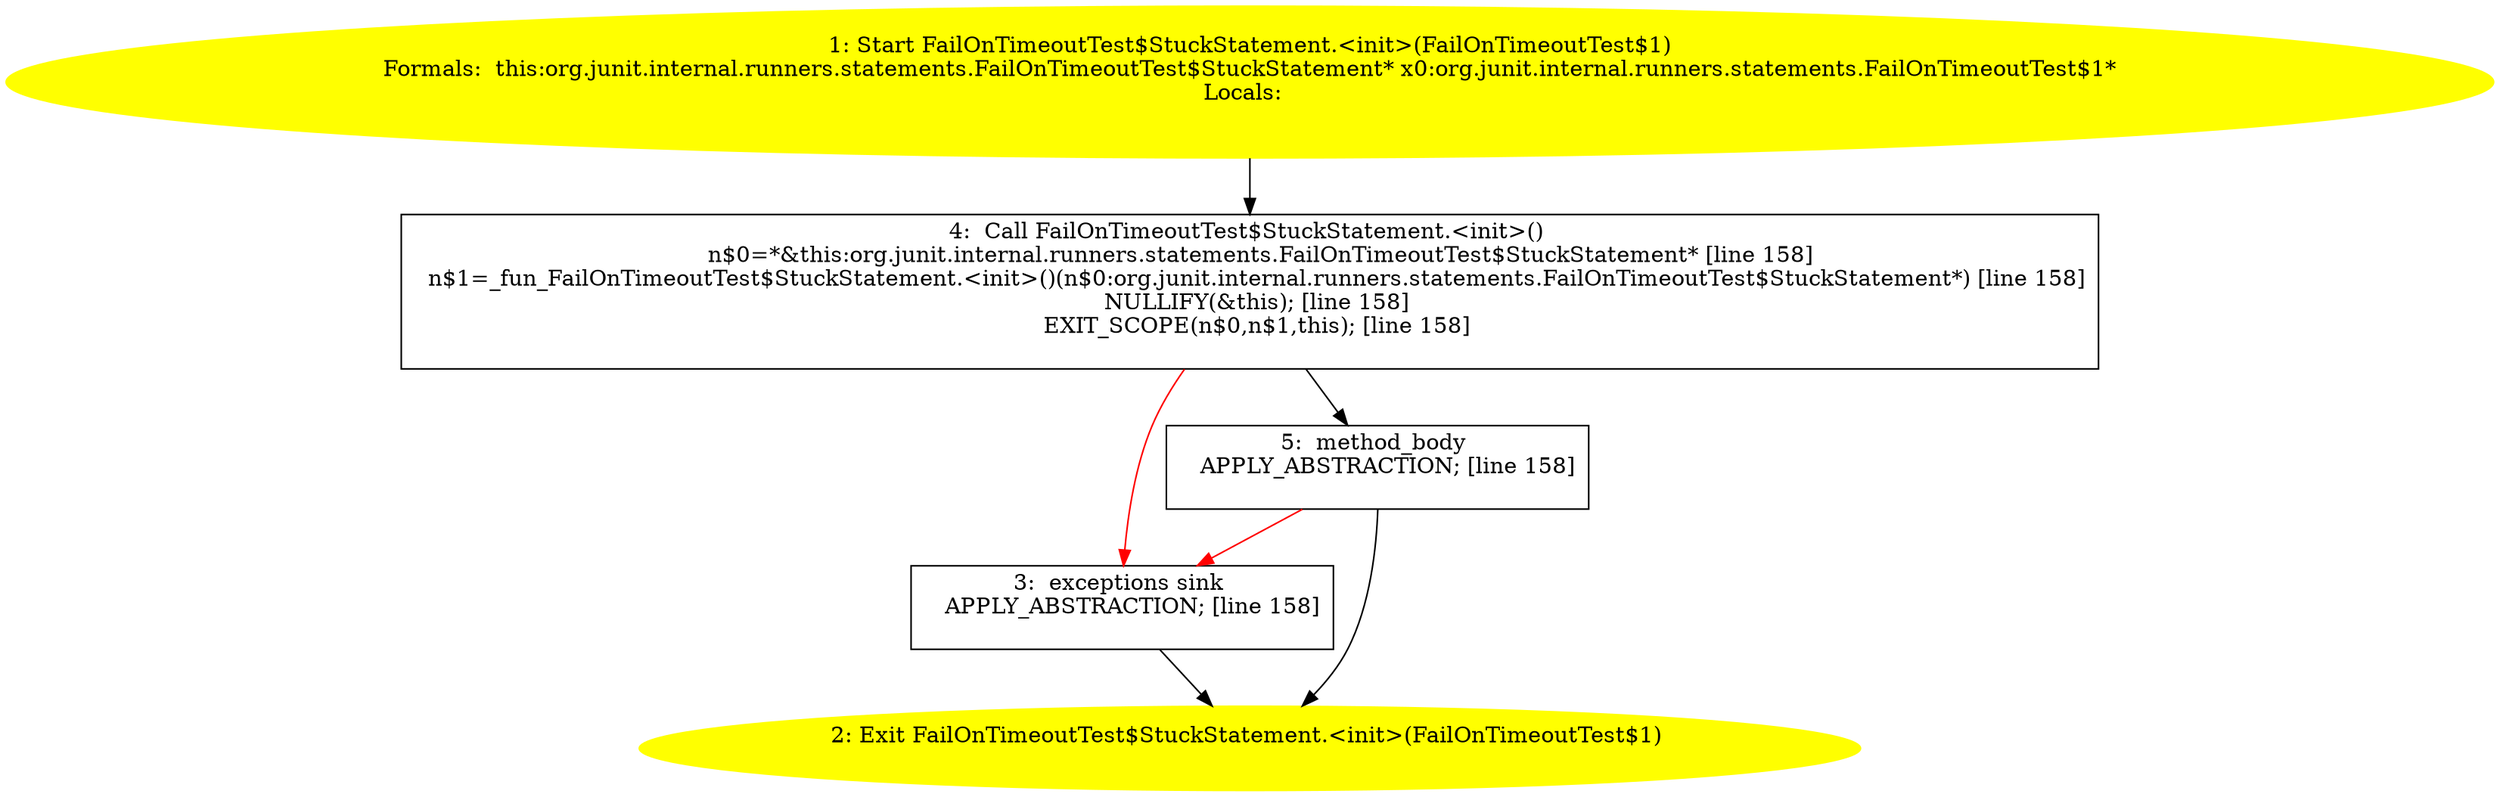 /* @generated */
digraph cfg {
"org.junit.internal.runners.statements.FailOnTimeoutTest$StuckStatement.<init>(org.junit.internal.run.6d613acc9a6e41305c9155808009aba2_1" [label="1: Start FailOnTimeoutTest$StuckStatement.<init>(FailOnTimeoutTest$1)\nFormals:  this:org.junit.internal.runners.statements.FailOnTimeoutTest$StuckStatement* x0:org.junit.internal.runners.statements.FailOnTimeoutTest$1*\nLocals:  \n  " color=yellow style=filled]
	

	 "org.junit.internal.runners.statements.FailOnTimeoutTest$StuckStatement.<init>(org.junit.internal.run.6d613acc9a6e41305c9155808009aba2_1" -> "org.junit.internal.runners.statements.FailOnTimeoutTest$StuckStatement.<init>(org.junit.internal.run.6d613acc9a6e41305c9155808009aba2_4" ;
"org.junit.internal.runners.statements.FailOnTimeoutTest$StuckStatement.<init>(org.junit.internal.run.6d613acc9a6e41305c9155808009aba2_2" [label="2: Exit FailOnTimeoutTest$StuckStatement.<init>(FailOnTimeoutTest$1) \n  " color=yellow style=filled]
	

"org.junit.internal.runners.statements.FailOnTimeoutTest$StuckStatement.<init>(org.junit.internal.run.6d613acc9a6e41305c9155808009aba2_3" [label="3:  exceptions sink \n   APPLY_ABSTRACTION; [line 158]\n " shape="box"]
	

	 "org.junit.internal.runners.statements.FailOnTimeoutTest$StuckStatement.<init>(org.junit.internal.run.6d613acc9a6e41305c9155808009aba2_3" -> "org.junit.internal.runners.statements.FailOnTimeoutTest$StuckStatement.<init>(org.junit.internal.run.6d613acc9a6e41305c9155808009aba2_2" ;
"org.junit.internal.runners.statements.FailOnTimeoutTest$StuckStatement.<init>(org.junit.internal.run.6d613acc9a6e41305c9155808009aba2_4" [label="4:  Call FailOnTimeoutTest$StuckStatement.<init>() \n   n$0=*&this:org.junit.internal.runners.statements.FailOnTimeoutTest$StuckStatement* [line 158]\n  n$1=_fun_FailOnTimeoutTest$StuckStatement.<init>()(n$0:org.junit.internal.runners.statements.FailOnTimeoutTest$StuckStatement*) [line 158]\n  NULLIFY(&this); [line 158]\n  EXIT_SCOPE(n$0,n$1,this); [line 158]\n " shape="box"]
	

	 "org.junit.internal.runners.statements.FailOnTimeoutTest$StuckStatement.<init>(org.junit.internal.run.6d613acc9a6e41305c9155808009aba2_4" -> "org.junit.internal.runners.statements.FailOnTimeoutTest$StuckStatement.<init>(org.junit.internal.run.6d613acc9a6e41305c9155808009aba2_5" ;
	 "org.junit.internal.runners.statements.FailOnTimeoutTest$StuckStatement.<init>(org.junit.internal.run.6d613acc9a6e41305c9155808009aba2_4" -> "org.junit.internal.runners.statements.FailOnTimeoutTest$StuckStatement.<init>(org.junit.internal.run.6d613acc9a6e41305c9155808009aba2_3" [color="red" ];
"org.junit.internal.runners.statements.FailOnTimeoutTest$StuckStatement.<init>(org.junit.internal.run.6d613acc9a6e41305c9155808009aba2_5" [label="5:  method_body \n   APPLY_ABSTRACTION; [line 158]\n " shape="box"]
	

	 "org.junit.internal.runners.statements.FailOnTimeoutTest$StuckStatement.<init>(org.junit.internal.run.6d613acc9a6e41305c9155808009aba2_5" -> "org.junit.internal.runners.statements.FailOnTimeoutTest$StuckStatement.<init>(org.junit.internal.run.6d613acc9a6e41305c9155808009aba2_2" ;
	 "org.junit.internal.runners.statements.FailOnTimeoutTest$StuckStatement.<init>(org.junit.internal.run.6d613acc9a6e41305c9155808009aba2_5" -> "org.junit.internal.runners.statements.FailOnTimeoutTest$StuckStatement.<init>(org.junit.internal.run.6d613acc9a6e41305c9155808009aba2_3" [color="red" ];
}
